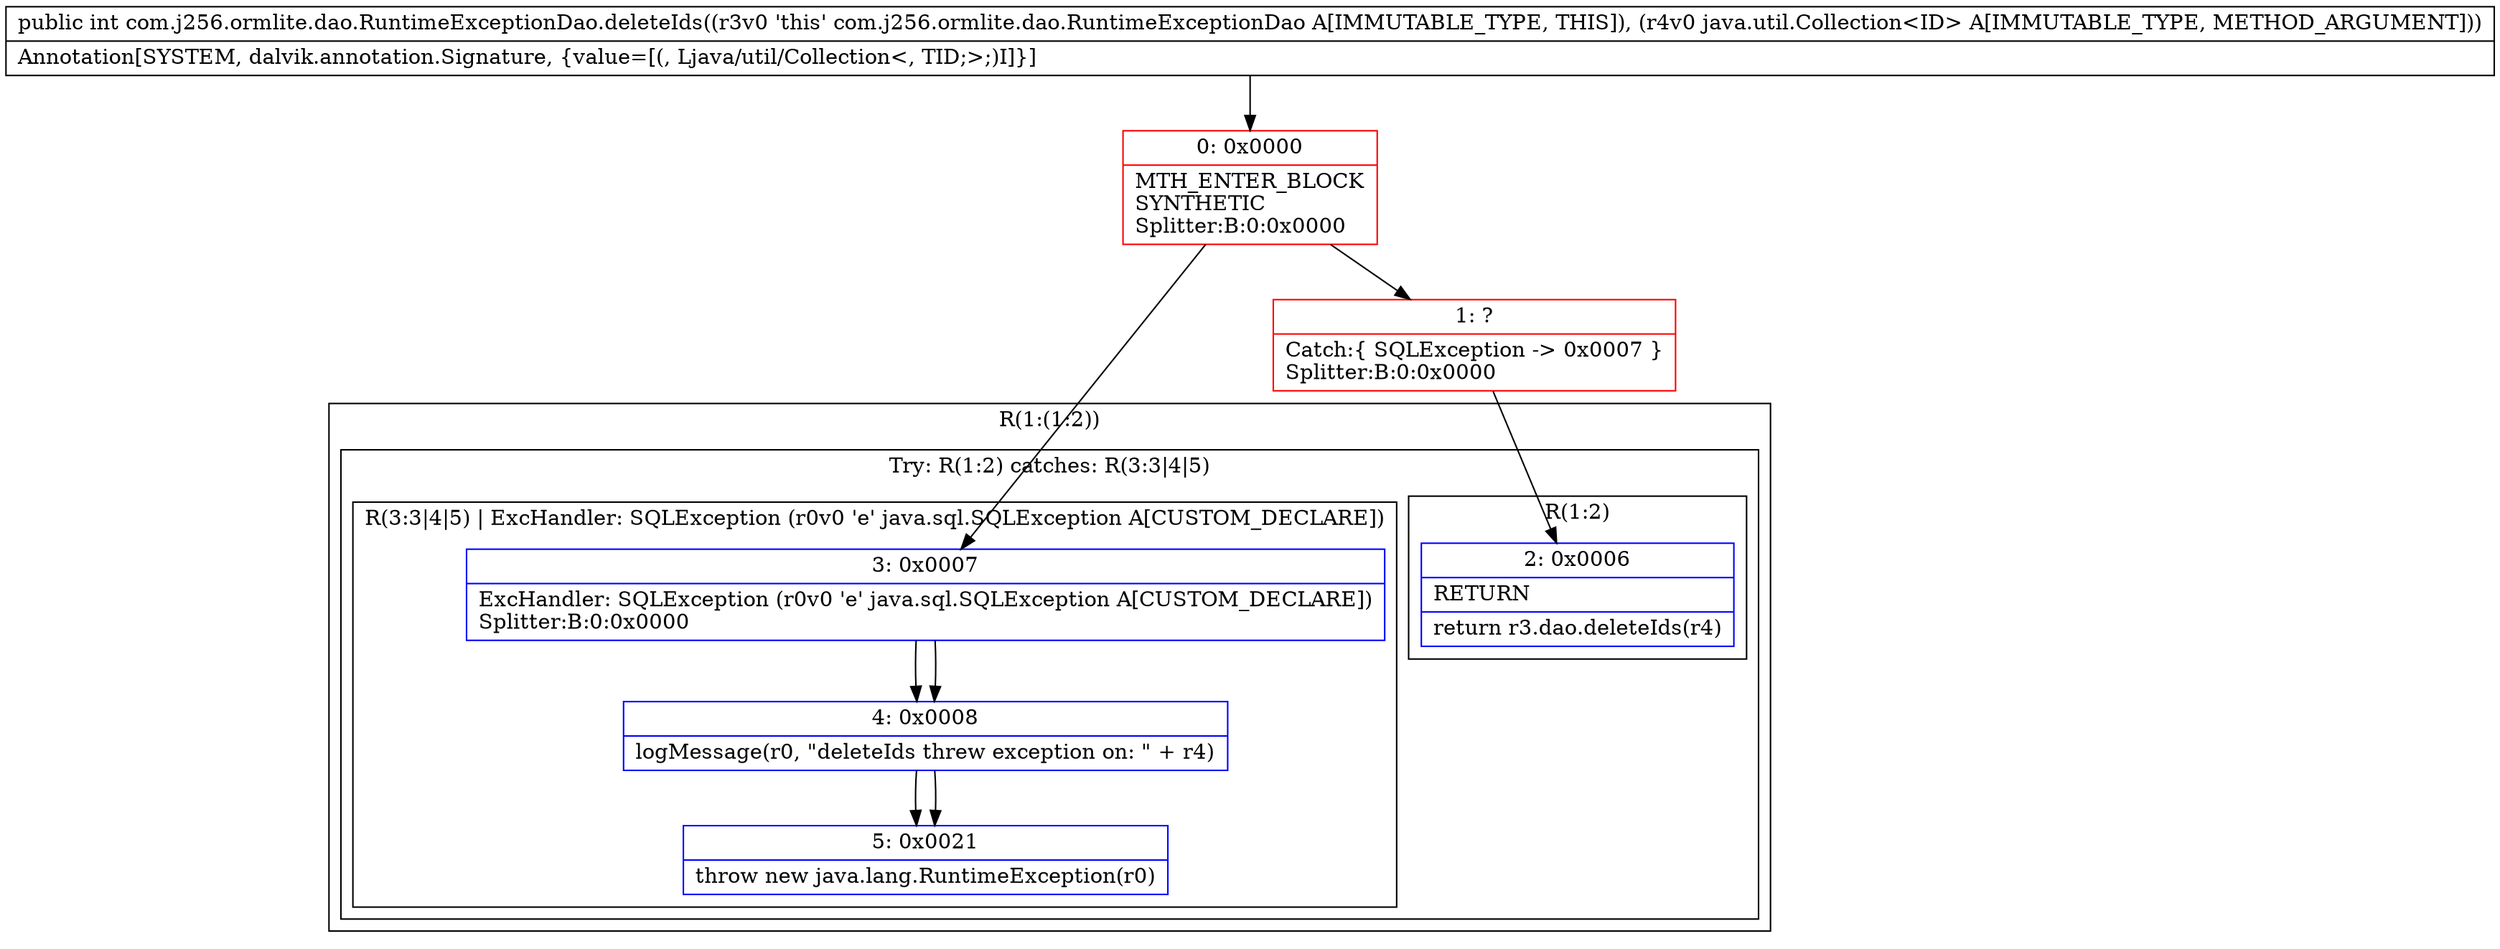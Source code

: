 digraph "CFG forcom.j256.ormlite.dao.RuntimeExceptionDao.deleteIds(Ljava\/util\/Collection;)I" {
subgraph cluster_Region_1655938632 {
label = "R(1:(1:2))";
node [shape=record,color=blue];
subgraph cluster_TryCatchRegion_765035959 {
label = "Try: R(1:2) catches: R(3:3|4|5)";
node [shape=record,color=blue];
subgraph cluster_Region_854115188 {
label = "R(1:2)";
node [shape=record,color=blue];
Node_2 [shape=record,label="{2\:\ 0x0006|RETURN\l|return r3.dao.deleteIds(r4)\l}"];
}
subgraph cluster_Region_503529847 {
label = "R(3:3|4|5) | ExcHandler: SQLException (r0v0 'e' java.sql.SQLException A[CUSTOM_DECLARE])\l";
node [shape=record,color=blue];
Node_3 [shape=record,label="{3\:\ 0x0007|ExcHandler: SQLException (r0v0 'e' java.sql.SQLException A[CUSTOM_DECLARE])\lSplitter:B:0:0x0000\l}"];
Node_4 [shape=record,label="{4\:\ 0x0008|logMessage(r0, \"deleteIds threw exception on: \" + r4)\l}"];
Node_5 [shape=record,label="{5\:\ 0x0021|throw new java.lang.RuntimeException(r0)\l}"];
}
}
}
subgraph cluster_Region_503529847 {
label = "R(3:3|4|5) | ExcHandler: SQLException (r0v0 'e' java.sql.SQLException A[CUSTOM_DECLARE])\l";
node [shape=record,color=blue];
Node_3 [shape=record,label="{3\:\ 0x0007|ExcHandler: SQLException (r0v0 'e' java.sql.SQLException A[CUSTOM_DECLARE])\lSplitter:B:0:0x0000\l}"];
Node_4 [shape=record,label="{4\:\ 0x0008|logMessage(r0, \"deleteIds threw exception on: \" + r4)\l}"];
Node_5 [shape=record,label="{5\:\ 0x0021|throw new java.lang.RuntimeException(r0)\l}"];
}
Node_0 [shape=record,color=red,label="{0\:\ 0x0000|MTH_ENTER_BLOCK\lSYNTHETIC\lSplitter:B:0:0x0000\l}"];
Node_1 [shape=record,color=red,label="{1\:\ ?|Catch:\{ SQLException \-\> 0x0007 \}\lSplitter:B:0:0x0000\l}"];
MethodNode[shape=record,label="{public int com.j256.ormlite.dao.RuntimeExceptionDao.deleteIds((r3v0 'this' com.j256.ormlite.dao.RuntimeExceptionDao A[IMMUTABLE_TYPE, THIS]), (r4v0 java.util.Collection\<ID\> A[IMMUTABLE_TYPE, METHOD_ARGUMENT]))  | Annotation[SYSTEM, dalvik.annotation.Signature, \{value=[(, Ljava\/util\/Collection\<, TID;\>;)I]\}]\l}"];
MethodNode -> Node_0;
Node_3 -> Node_4;
Node_4 -> Node_5;
Node_3 -> Node_4;
Node_4 -> Node_5;
Node_0 -> Node_1;
Node_0 -> Node_3;
Node_1 -> Node_2;
}

